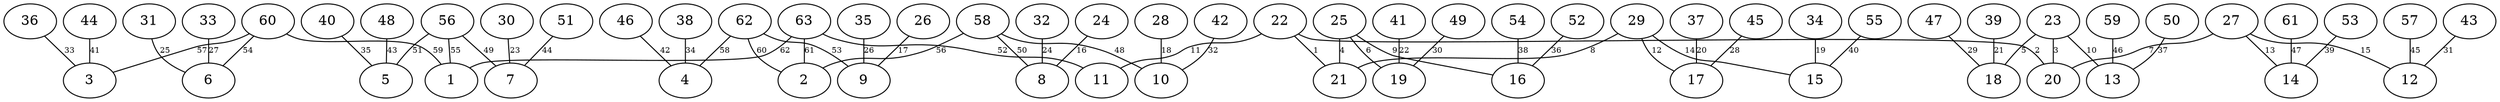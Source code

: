 graph g { graph [ ranksep=".2", nodesep=".1 equally" ]; edge [ fontsize=8, fontcolor="black" ]; 22 -- 11[ label = "11" ]; 63 -- 11[ label = "52" ]; 22 -- 21[ label = "1" ]; 63 -- 1[ label = "62" ]; 22 -- 20[ label = "2" ]; 63 -- 2[ label = "61" ]; 23 -- 20[ label = "3" ]; 62 -- 2[ label = "60" ]; 25 -- 21[ label = "4" ]; 60 -- 1[ label = "59" ]; 23 -- 18[ label = "5" ]; 62 -- 4[ label = "58" ]; 25 -- 19[ label = "6" ]; 60 -- 3[ label = "57" ]; 27 -- 20[ label = "7" ]; 58 -- 2[ label = "56" ]; 29 -- 21[ label = "8" ]; 56 -- 1[ label = "55" ]; 25 -- 16[ label = "9" ]; 60 -- 6[ label = "54" ]; 23 -- 13[ label = "10" ]; 62 -- 9[ label = "53" ]; 29 -- 17[ label = "12" ]; 56 -- 5[ label = "51" ]; 27 -- 14[ label = "13" ]; 58 -- 8[ label = "50" ]; 29 -- 15[ label = "14" ]; 56 -- 7[ label = "49" ]; 27 -- 12[ label = "15" ]; 58 -- 10[ label = "48" ]; 24 -- 8[ label = "16" ]; 61 -- 14[ label = "47" ]; 26 -- 9[ label = "17" ]; 59 -- 13[ label = "46" ]; 28 -- 10[ label = "18" ]; 57 -- 12[ label = "45" ]; 34 -- 15[ label = "19" ]; 51 -- 7[ label = "44" ]; 37 -- 17[ label = "20" ]; 48 -- 5[ label = "43" ]; 39 -- 18[ label = "21" ]; 46 -- 4[ label = "42" ]; 41 -- 19[ label = "22" ]; 44 -- 3[ label = "41" ]; 30 -- 7[ label = "23" ]; 55 -- 15[ label = "40" ]; 31 -- 6[ label = "25" ]; 54 -- 16[ label = "38" ]; 32 -- 8[ label = "24" ]; 53 -- 14[ label = "39" ]; 33 -- 6[ label = "27" ]; 52 -- 16[ label = "36" ]; 35 -- 9[ label = "26" ]; 50 -- 13[ label = "37" ]; 36 -- 3[ label = "33" ]; 49 -- 19[ label = "30" ]; 38 -- 4[ label = "34" ]; 47 -- 18[ label = "29" ]; 40 -- 5[ label = "35" ]; 45 -- 17[ label = "28" ]; 42 -- 10[ label = "32" ]; 43 -- 12[ label = "31" ]; }

